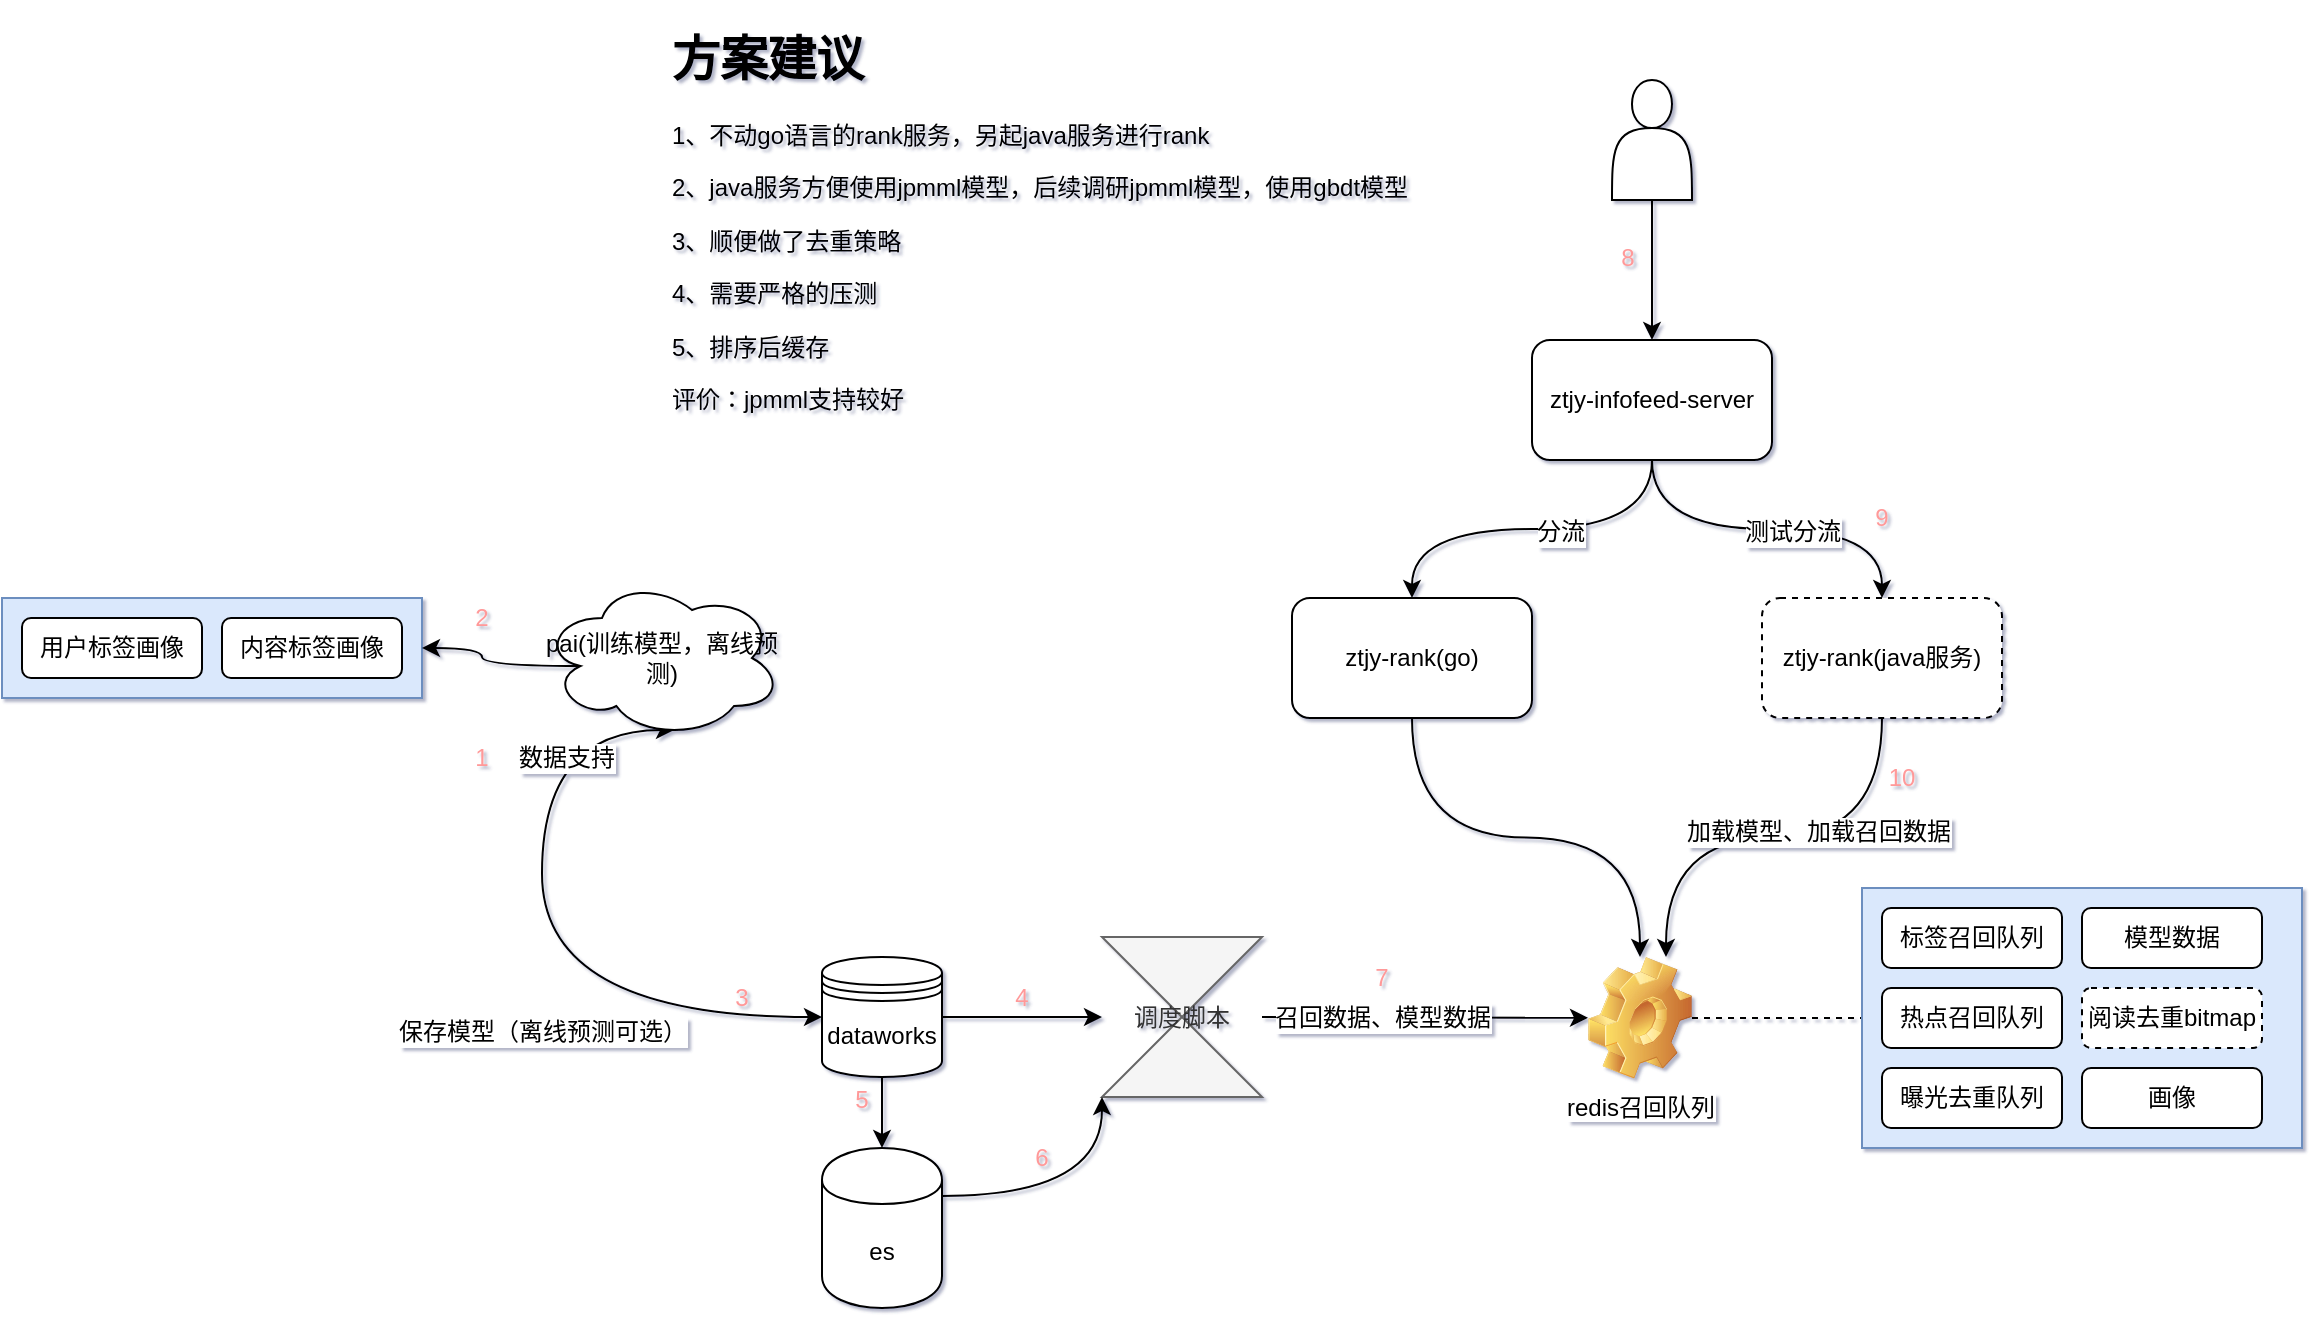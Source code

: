 <mxfile version="12.5.1" type="github">
  <diagram id="NLZLTCQ2kzsotbfR8RQm" name="第 1 页">
    <mxGraphModel dx="1824" dy="1012" grid="1" gridSize="10" guides="1" tooltips="1" connect="1" arrows="1" fold="1" page="0" pageScale="1" pageWidth="827" pageHeight="1169" background="none" math="0" shadow="1">
      <root>
        <mxCell id="0"/>
        <mxCell id="1" parent="0"/>
        <mxCell id="Hb7Wb0ZfLb483x7BZa_l-69" value="" style="rounded=0;whiteSpace=wrap;html=1;shadow=0;strokeColor=#6c8ebf;fillColor=#dae8fc;" parent="1" vertex="1">
          <mxGeometry x="-740" y="150" width="210" height="50" as="geometry"/>
        </mxCell>
        <mxCell id="NtWGRzjVuCnNO91R4gGQ-1" value="" style="edgeStyle=orthogonalEdgeStyle;rounded=0;orthogonalLoop=1;jettySize=auto;html=1;" edge="1" parent="1" source="Hb7Wb0ZfLb483x7BZa_l-1" target="Hb7Wb0ZfLb483x7BZa_l-15">
          <mxGeometry relative="1" as="geometry"/>
        </mxCell>
        <mxCell id="NtWGRzjVuCnNO91R4gGQ-8" value="" style="edgeStyle=orthogonalEdgeStyle;curved=1;rounded=0;orthogonalLoop=1;jettySize=auto;html=1;fontColor=#FF9999;" edge="1" parent="1" source="Hb7Wb0ZfLb483x7BZa_l-1" target="NtWGRzjVuCnNO91R4gGQ-2">
          <mxGeometry relative="1" as="geometry"/>
        </mxCell>
        <mxCell id="Hb7Wb0ZfLb483x7BZa_l-1" value="dataworks" style="shape=datastore;whiteSpace=wrap;html=1;" parent="1" vertex="1">
          <mxGeometry x="-330" y="329.5" width="60" height="60" as="geometry"/>
        </mxCell>
        <mxCell id="Hb7Wb0ZfLb483x7BZa_l-7" value="" style="edgeStyle=orthogonalEdgeStyle;rounded=0;orthogonalLoop=1;jettySize=auto;html=1;" parent="1" source="Hb7Wb0ZfLb483x7BZa_l-3" target="Hb7Wb0ZfLb483x7BZa_l-6" edge="1">
          <mxGeometry relative="1" as="geometry"/>
        </mxCell>
        <mxCell id="Hb7Wb0ZfLb483x7BZa_l-3" value="" style="shape=actor;whiteSpace=wrap;html=1;" parent="1" vertex="1">
          <mxGeometry x="65" y="-109" width="40" height="60" as="geometry"/>
        </mxCell>
        <mxCell id="Hb7Wb0ZfLb483x7BZa_l-11" style="edgeStyle=orthogonalEdgeStyle;rounded=0;orthogonalLoop=1;jettySize=auto;html=1;exitX=0.5;exitY=1;exitDx=0;exitDy=0;entryX=0.5;entryY=0;entryDx=0;entryDy=0;curved=1;" parent="1" source="Hb7Wb0ZfLb483x7BZa_l-6" target="Hb7Wb0ZfLb483x7BZa_l-10" edge="1">
          <mxGeometry relative="1" as="geometry"/>
        </mxCell>
        <mxCell id="Hb7Wb0ZfLb483x7BZa_l-12" value="分流" style="text;html=1;align=center;verticalAlign=middle;resizable=0;points=[];labelBackgroundColor=#ffffff;" parent="Hb7Wb0ZfLb483x7BZa_l-11" vertex="1" connectable="0">
          <mxGeometry x="-0.287" y="1" relative="1" as="geometry">
            <mxPoint x="-13" as="offset"/>
          </mxGeometry>
        </mxCell>
        <mxCell id="Hb7Wb0ZfLb483x7BZa_l-21" style="edgeStyle=orthogonalEdgeStyle;curved=1;rounded=0;orthogonalLoop=1;jettySize=auto;html=1;exitX=0.5;exitY=1;exitDx=0;exitDy=0;" parent="1" source="Hb7Wb0ZfLb483x7BZa_l-6" target="Hb7Wb0ZfLb483x7BZa_l-13" edge="1">
          <mxGeometry relative="1" as="geometry"/>
        </mxCell>
        <mxCell id="Hb7Wb0ZfLb483x7BZa_l-22" value="测试分流" style="text;html=1;align=center;verticalAlign=middle;resizable=0;points=[];labelBackgroundColor=#ffffff;" parent="Hb7Wb0ZfLb483x7BZa_l-21" vertex="1" connectable="0">
          <mxGeometry x="0.133" y="-1" relative="1" as="geometry">
            <mxPoint as="offset"/>
          </mxGeometry>
        </mxCell>
        <mxCell id="Hb7Wb0ZfLb483x7BZa_l-6" value="ztjy-infofeed-server" style="rounded=1;whiteSpace=wrap;html=1;" parent="1" vertex="1">
          <mxGeometry x="25" y="21" width="120" height="60" as="geometry"/>
        </mxCell>
        <mxCell id="Hb7Wb0ZfLb483x7BZa_l-24" style="edgeStyle=orthogonalEdgeStyle;curved=1;rounded=0;orthogonalLoop=1;jettySize=auto;html=1;exitX=0.5;exitY=1;exitDx=0;exitDy=0;" parent="1" source="Hb7Wb0ZfLb483x7BZa_l-10" target="Hb7Wb0ZfLb483x7BZa_l-14" edge="1">
          <mxGeometry relative="1" as="geometry"/>
        </mxCell>
        <mxCell id="Hb7Wb0ZfLb483x7BZa_l-10" value="ztjy-rank(go)" style="rounded=1;whiteSpace=wrap;html=1;" parent="1" vertex="1">
          <mxGeometry x="-95" y="150" width="120" height="60" as="geometry"/>
        </mxCell>
        <mxCell id="Hb7Wb0ZfLb483x7BZa_l-25" style="edgeStyle=orthogonalEdgeStyle;curved=1;rounded=0;orthogonalLoop=1;jettySize=auto;html=1;exitX=0.5;exitY=1;exitDx=0;exitDy=0;entryX=0.75;entryY=0;entryDx=0;entryDy=0;" parent="1" source="Hb7Wb0ZfLb483x7BZa_l-13" target="Hb7Wb0ZfLb483x7BZa_l-14" edge="1">
          <mxGeometry relative="1" as="geometry"/>
        </mxCell>
        <mxCell id="Hb7Wb0ZfLb483x7BZa_l-33" value="加载模型、加载召回数据" style="text;html=1;align=center;verticalAlign=middle;resizable=0;points=[];labelBackgroundColor=#ffffff;" parent="Hb7Wb0ZfLb483x7BZa_l-25" vertex="1" connectable="0">
          <mxGeometry x="-0.503" y="-32" relative="1" as="geometry">
            <mxPoint as="offset"/>
          </mxGeometry>
        </mxCell>
        <mxCell id="Hb7Wb0ZfLb483x7BZa_l-13" value="ztjy-rank(java服务)" style="rounded=1;whiteSpace=wrap;html=1;dashed=1;" parent="1" vertex="1">
          <mxGeometry x="140" y="150" width="120" height="60" as="geometry"/>
        </mxCell>
        <mxCell id="Hb7Wb0ZfLb483x7BZa_l-61" style="edgeStyle=none;rounded=0;orthogonalLoop=1;jettySize=auto;html=1;exitX=1;exitY=0.5;exitDx=0;exitDy=0;entryX=0;entryY=0.5;entryDx=0;entryDy=0;fontColor=#000000;endArrow=none;endFill=0;dashed=1;" parent="1" source="Hb7Wb0ZfLb483x7BZa_l-14" target="Hb7Wb0ZfLb483x7BZa_l-58" edge="1">
          <mxGeometry relative="1" as="geometry"/>
        </mxCell>
        <mxCell id="Hb7Wb0ZfLb483x7BZa_l-14" value="redis召回队列" style="shape=image;html=1;verticalLabelPosition=bottom;labelBackgroundColor=#ffffff;verticalAlign=top;imageAspect=1;aspect=fixed;image=img/clipart/Gear_128x128.png;rounded=1;" parent="1" vertex="1">
          <mxGeometry x="53" y="329.5" width="52" height="61" as="geometry"/>
        </mxCell>
        <mxCell id="Hb7Wb0ZfLb483x7BZa_l-20" style="rounded=0;orthogonalLoop=1;jettySize=auto;html=1;exitX=1;exitY=0.5;exitDx=0;exitDy=0;" parent="1" source="Hb7Wb0ZfLb483x7BZa_l-15" target="Hb7Wb0ZfLb483x7BZa_l-14" edge="1">
          <mxGeometry relative="1" as="geometry"/>
        </mxCell>
        <mxCell id="Hb7Wb0ZfLb483x7BZa_l-27" value="召回数据、模型数据" style="text;html=1;align=center;verticalAlign=middle;resizable=0;points=[];labelBackgroundColor=#ffffff;" parent="Hb7Wb0ZfLb483x7BZa_l-20" vertex="1" connectable="0">
          <mxGeometry x="-0.451" relative="1" as="geometry">
            <mxPoint x="15" as="offset"/>
          </mxGeometry>
        </mxCell>
        <mxCell id="Hb7Wb0ZfLb483x7BZa_l-15" value="调度脚本" style="shape=collate;whiteSpace=wrap;html=1;rounded=1;fillColor=#f5f5f5;strokeColor=#666666;fontColor=#333333;" parent="1" vertex="1">
          <mxGeometry x="-190" y="319.5" width="80" height="80" as="geometry"/>
        </mxCell>
        <mxCell id="Hb7Wb0ZfLb483x7BZa_l-30" style="edgeStyle=orthogonalEdgeStyle;rounded=0;orthogonalLoop=1;jettySize=auto;html=1;exitX=0.55;exitY=0.95;exitDx=0;exitDy=0;exitPerimeter=0;entryX=0;entryY=0.5;entryDx=0;entryDy=0;curved=1;startArrow=classic;startFill=1;" parent="1" source="Hb7Wb0ZfLb483x7BZa_l-28" target="Hb7Wb0ZfLb483x7BZa_l-1" edge="1">
          <mxGeometry relative="1" as="geometry">
            <Array as="points">
              <mxPoint x="-470" y="216"/>
              <mxPoint x="-470" y="360"/>
            </Array>
          </mxGeometry>
        </mxCell>
        <mxCell id="Hb7Wb0ZfLb483x7BZa_l-35" value="保存模型（离线预测可选）" style="text;html=1;align=center;verticalAlign=middle;resizable=0;points=[];labelBackgroundColor=#ffffff;fontColor=#000000;" parent="Hb7Wb0ZfLb483x7BZa_l-30" vertex="1" connectable="0">
          <mxGeometry x="-0.115" y="27" relative="1" as="geometry">
            <mxPoint x="-27" y="62" as="offset"/>
          </mxGeometry>
        </mxCell>
        <mxCell id="Hb7Wb0ZfLb483x7BZa_l-80" value="数据支持" style="text;html=1;align=center;verticalAlign=middle;resizable=0;points=[];labelBackgroundColor=#ffffff;fontColor=#000000;" parent="Hb7Wb0ZfLb483x7BZa_l-30" vertex="1" connectable="0">
          <mxGeometry x="-0.726" y="-1" relative="1" as="geometry">
            <mxPoint x="-6" y="15" as="offset"/>
          </mxGeometry>
        </mxCell>
        <mxCell id="Hb7Wb0ZfLb483x7BZa_l-81" style="edgeStyle=orthogonalEdgeStyle;rounded=0;orthogonalLoop=1;jettySize=auto;html=1;exitX=0.16;exitY=0.55;exitDx=0;exitDy=0;exitPerimeter=0;entryX=1;entryY=0.5;entryDx=0;entryDy=0;startArrow=none;startFill=0;fontColor=#000000;curved=1;" parent="1" source="Hb7Wb0ZfLb483x7BZa_l-28" target="Hb7Wb0ZfLb483x7BZa_l-69" edge="1">
          <mxGeometry relative="1" as="geometry"/>
        </mxCell>
        <mxCell id="Hb7Wb0ZfLb483x7BZa_l-28" value="pai(训练模型，离线预测)" style="ellipse;shape=cloud;whiteSpace=wrap;html=1;rounded=1;shadow=0;strokeColor=#000000;fillColor=#ffffff;" parent="1" vertex="1">
          <mxGeometry x="-470" y="140" width="120" height="80" as="geometry"/>
        </mxCell>
        <mxCell id="Hb7Wb0ZfLb483x7BZa_l-34" value="&lt;h1&gt;方案建议&lt;/h1&gt;&lt;p&gt;1、不动go语言的rank服务，另起java服务进行rank&lt;/p&gt;&lt;p&gt;2、java服务方便使用jpmml模型，后续调研jpmml模型，使用gbdt模型&lt;/p&gt;&lt;p&gt;3、顺便做了去重策略&lt;/p&gt;&lt;p&gt;4、需要严格的压测&lt;/p&gt;&lt;p&gt;5、排序后缓存&lt;/p&gt;&lt;p&gt;评价：jpmml支持较好&lt;/p&gt;" style="text;html=1;strokeColor=none;fillColor=none;spacing=5;spacingTop=-20;whiteSpace=wrap;overflow=hidden;rounded=0;shadow=0;fontStyle=0;fontColor=#000000;" parent="1" vertex="1">
          <mxGeometry x="-410" y="-139" width="410" height="209" as="geometry"/>
        </mxCell>
        <mxCell id="Hb7Wb0ZfLb483x7BZa_l-68" value="" style="group" parent="1" vertex="1" connectable="0">
          <mxGeometry x="190" y="295" width="220" height="130" as="geometry"/>
        </mxCell>
        <mxCell id="Hb7Wb0ZfLb483x7BZa_l-58" value="" style="rounded=0;whiteSpace=wrap;html=1;shadow=0;strokeColor=#6c8ebf;fillColor=#dae8fc;" parent="Hb7Wb0ZfLb483x7BZa_l-68" vertex="1">
          <mxGeometry width="220" height="130" as="geometry"/>
        </mxCell>
        <mxCell id="Hb7Wb0ZfLb483x7BZa_l-62" value="标签召回队列" style="rounded=1;whiteSpace=wrap;html=1;shadow=0;strokeColor=#000000;fillColor=#ffffff;fontColor=#000000;" parent="Hb7Wb0ZfLb483x7BZa_l-68" vertex="1">
          <mxGeometry x="10" y="10" width="90" height="30" as="geometry"/>
        </mxCell>
        <mxCell id="Hb7Wb0ZfLb483x7BZa_l-63" value="模型数据" style="rounded=1;whiteSpace=wrap;html=1;shadow=0;strokeColor=#000000;fillColor=#ffffff;fontColor=#000000;" parent="Hb7Wb0ZfLb483x7BZa_l-68" vertex="1">
          <mxGeometry x="110" y="10" width="90" height="30" as="geometry"/>
        </mxCell>
        <mxCell id="Hb7Wb0ZfLb483x7BZa_l-64" value="热点召回队列" style="rounded=1;whiteSpace=wrap;html=1;shadow=0;strokeColor=#000000;fillColor=#ffffff;fontColor=#000000;" parent="Hb7Wb0ZfLb483x7BZa_l-68" vertex="1">
          <mxGeometry x="10" y="50" width="90" height="30" as="geometry"/>
        </mxCell>
        <mxCell id="Hb7Wb0ZfLb483x7BZa_l-65" value="阅读去重bitmap" style="rounded=1;whiteSpace=wrap;html=1;shadow=0;strokeColor=#000000;fillColor=#ffffff;fontColor=#000000;dashed=1;" parent="Hb7Wb0ZfLb483x7BZa_l-68" vertex="1">
          <mxGeometry x="110" y="50" width="90" height="30" as="geometry"/>
        </mxCell>
        <mxCell id="Hb7Wb0ZfLb483x7BZa_l-66" value="曝光去重队列" style="rounded=1;whiteSpace=wrap;html=1;shadow=0;strokeColor=#000000;fillColor=#ffffff;fontColor=#000000;" parent="Hb7Wb0ZfLb483x7BZa_l-68" vertex="1">
          <mxGeometry x="10" y="90" width="90" height="30" as="geometry"/>
        </mxCell>
        <mxCell id="Hb7Wb0ZfLb483x7BZa_l-67" value="画像" style="rounded=1;whiteSpace=wrap;html=1;shadow=0;strokeColor=#000000;fillColor=#ffffff;fontColor=#000000;" parent="Hb7Wb0ZfLb483x7BZa_l-68" vertex="1">
          <mxGeometry x="110" y="90" width="90" height="30" as="geometry"/>
        </mxCell>
        <mxCell id="Hb7Wb0ZfLb483x7BZa_l-78" value="用户标签画像" style="rounded=1;whiteSpace=wrap;html=1;shadow=0;strokeColor=#000000;fillColor=#ffffff;fontColor=#000000;" parent="1" vertex="1">
          <mxGeometry x="-730" y="160" width="90" height="30" as="geometry"/>
        </mxCell>
        <mxCell id="Hb7Wb0ZfLb483x7BZa_l-79" value="内容标签画像" style="rounded=1;whiteSpace=wrap;html=1;shadow=0;strokeColor=#000000;fillColor=#ffffff;fontColor=#000000;" parent="1" vertex="1">
          <mxGeometry x="-630" y="160" width="90" height="30" as="geometry"/>
        </mxCell>
        <mxCell id="NtWGRzjVuCnNO91R4gGQ-3" style="edgeStyle=orthogonalEdgeStyle;rounded=0;orthogonalLoop=1;jettySize=auto;html=1;exitX=1;exitY=0.3;exitDx=0;exitDy=0;entryX=0;entryY=1;entryDx=0;entryDy=0;curved=1;" edge="1" parent="1" source="NtWGRzjVuCnNO91R4gGQ-2" target="Hb7Wb0ZfLb483x7BZa_l-15">
          <mxGeometry relative="1" as="geometry"/>
        </mxCell>
        <mxCell id="NtWGRzjVuCnNO91R4gGQ-2" value="es" style="shape=cylinder;whiteSpace=wrap;html=1;boundedLbl=1;backgroundOutline=1;" vertex="1" parent="1">
          <mxGeometry x="-330" y="425" width="60" height="80" as="geometry"/>
        </mxCell>
        <mxCell id="NtWGRzjVuCnNO91R4gGQ-5" value="1" style="text;html=1;align=center;verticalAlign=middle;whiteSpace=wrap;rounded=0;fontColor=#FF9999;" vertex="1" parent="1">
          <mxGeometry x="-520" y="220" width="40" height="20" as="geometry"/>
        </mxCell>
        <mxCell id="NtWGRzjVuCnNO91R4gGQ-6" value="2" style="text;html=1;align=center;verticalAlign=middle;whiteSpace=wrap;rounded=0;fontColor=#FF9999;" vertex="1" parent="1">
          <mxGeometry x="-520" y="150" width="40" height="20" as="geometry"/>
        </mxCell>
        <mxCell id="NtWGRzjVuCnNO91R4gGQ-7" value="3" style="text;html=1;align=center;verticalAlign=middle;whiteSpace=wrap;rounded=0;fontColor=#FF9999;" vertex="1" parent="1">
          <mxGeometry x="-390" y="340" width="40" height="20" as="geometry"/>
        </mxCell>
        <mxCell id="NtWGRzjVuCnNO91R4gGQ-9" value="4" style="text;html=1;align=center;verticalAlign=middle;whiteSpace=wrap;rounded=0;fontColor=#FF9999;" vertex="1" parent="1">
          <mxGeometry x="-250" y="340" width="40" height="20" as="geometry"/>
        </mxCell>
        <mxCell id="NtWGRzjVuCnNO91R4gGQ-11" value="5" style="text;html=1;align=center;verticalAlign=middle;whiteSpace=wrap;rounded=0;fontColor=#FF9999;" vertex="1" parent="1">
          <mxGeometry x="-330" y="390.5" width="40" height="20" as="geometry"/>
        </mxCell>
        <mxCell id="NtWGRzjVuCnNO91R4gGQ-12" value="6" style="text;html=1;align=center;verticalAlign=middle;whiteSpace=wrap;rounded=0;fontColor=#FF9999;" vertex="1" parent="1">
          <mxGeometry x="-240" y="420" width="40" height="20" as="geometry"/>
        </mxCell>
        <mxCell id="NtWGRzjVuCnNO91R4gGQ-13" value="7" style="text;html=1;align=center;verticalAlign=middle;whiteSpace=wrap;rounded=0;fontColor=#FF9999;" vertex="1" parent="1">
          <mxGeometry x="-70" y="329.5" width="40" height="20" as="geometry"/>
        </mxCell>
        <mxCell id="NtWGRzjVuCnNO91R4gGQ-14" value="8" style="text;html=1;align=center;verticalAlign=middle;whiteSpace=wrap;rounded=0;fontColor=#FF9999;" vertex="1" parent="1">
          <mxGeometry x="53" y="-30" width="40" height="20" as="geometry"/>
        </mxCell>
        <mxCell id="NtWGRzjVuCnNO91R4gGQ-15" value="9" style="text;html=1;align=center;verticalAlign=middle;whiteSpace=wrap;rounded=0;fontColor=#FF9999;" vertex="1" parent="1">
          <mxGeometry x="180" y="100" width="40" height="20" as="geometry"/>
        </mxCell>
        <mxCell id="NtWGRzjVuCnNO91R4gGQ-16" value="10" style="text;html=1;align=center;verticalAlign=middle;whiteSpace=wrap;rounded=0;fontColor=#FF9999;" vertex="1" parent="1">
          <mxGeometry x="190" y="230" width="40" height="20" as="geometry"/>
        </mxCell>
      </root>
    </mxGraphModel>
  </diagram>
</mxfile>
